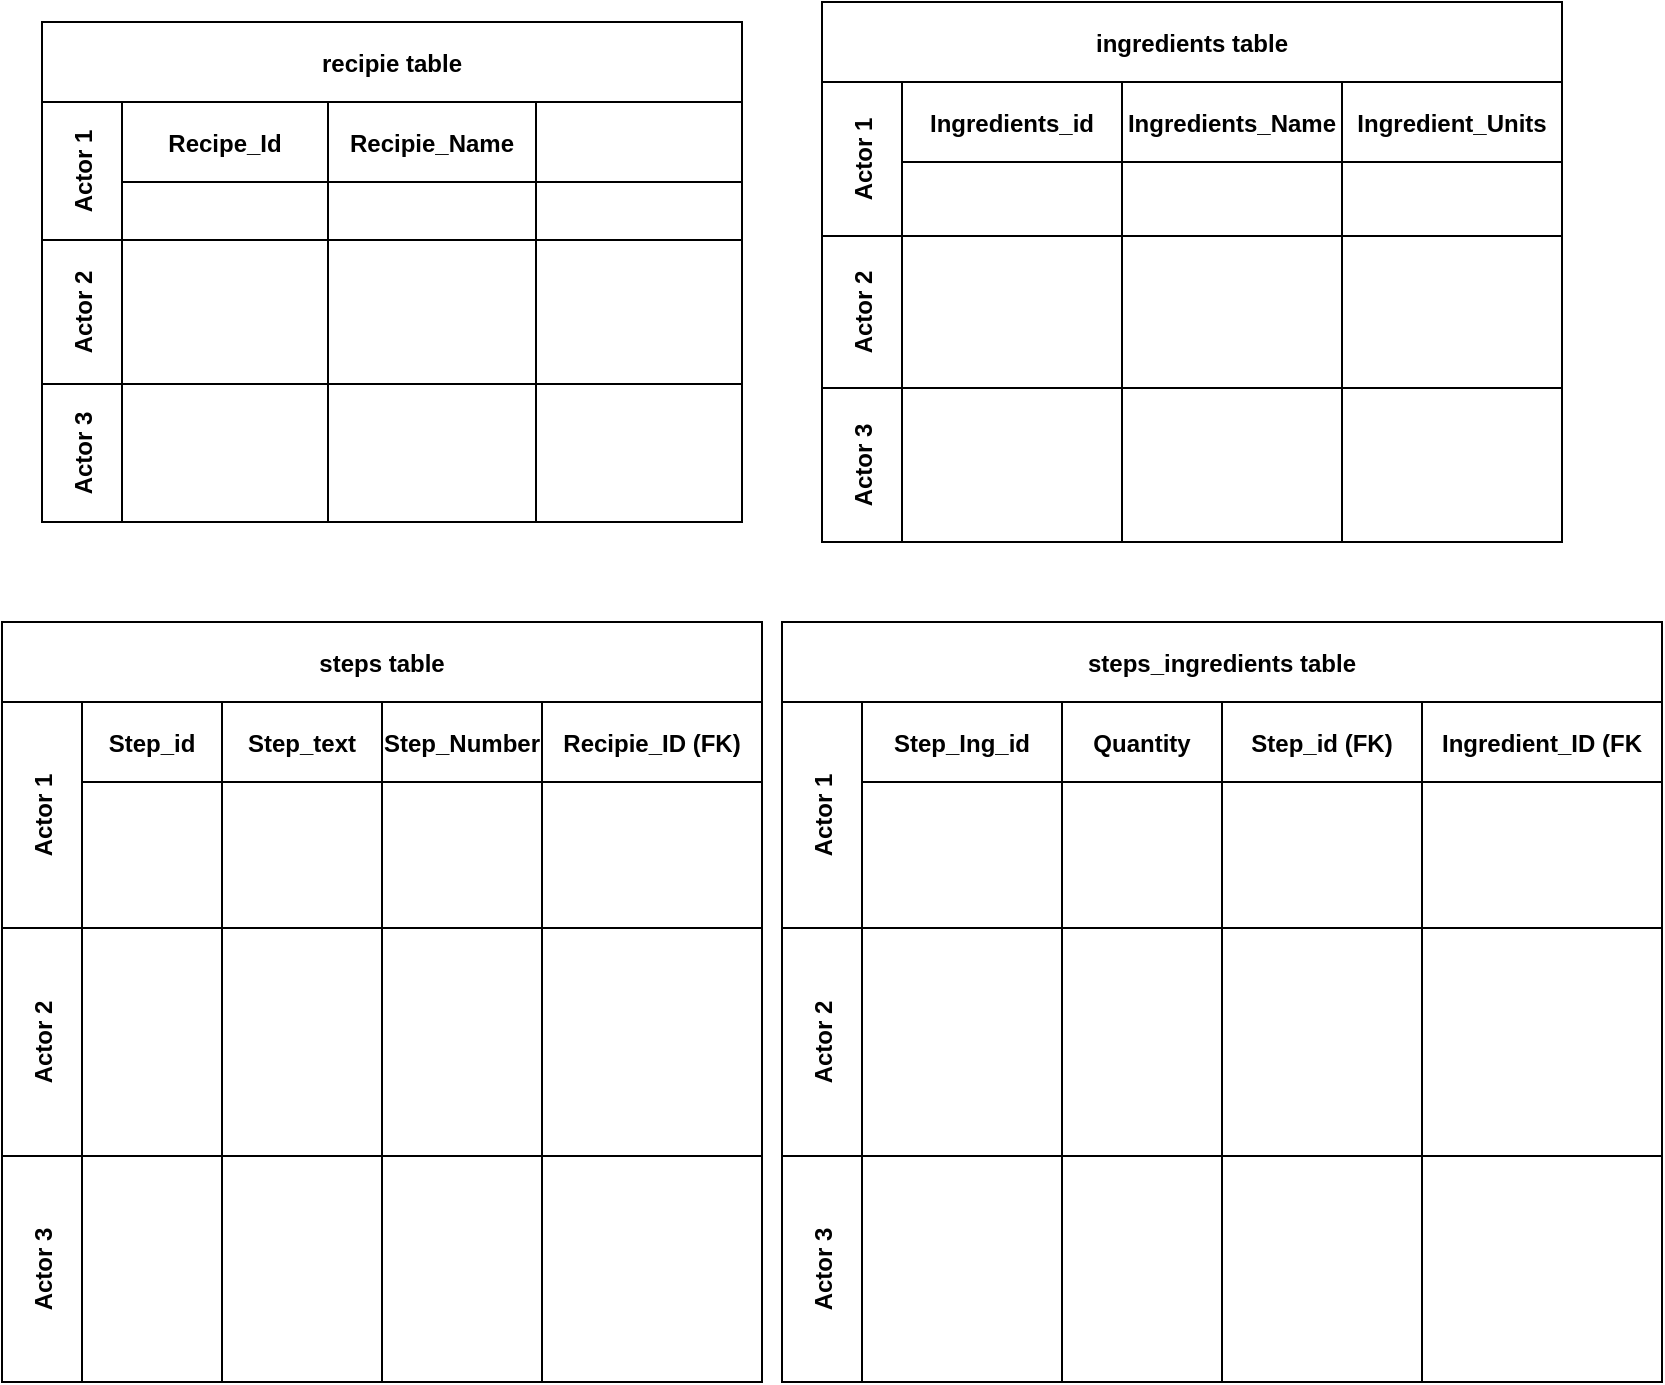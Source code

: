 <mxfile>
    <diagram id="RYwVOCHSDsJSRrlu3T-F" name="Page-1">
        <mxGraphModel dx="1298" dy="690" grid="1" gridSize="10" guides="1" tooltips="1" connect="1" arrows="1" fold="1" page="1" pageScale="1" pageWidth="850" pageHeight="1100" math="0" shadow="0">
            <root>
                <mxCell id="0"/>
                <mxCell id="1" parent="0"/>
                <mxCell id="15" value="ingredients table" style="shape=table;childLayout=tableLayout;rowLines=0;columnLines=0;startSize=40;collapsible=0;recursiveResize=0;expand=0;pointerEvents=0;fontStyle=1;align=center;" vertex="1" parent="1">
                    <mxGeometry x="420" y="10" width="370" height="270" as="geometry"/>
                </mxCell>
                <mxCell id="16" value="Actor 1" style="swimlane;horizontal=0;points=[[0,0.5],[1,0.5]];portConstraint=eastwest;startSize=40;collapsible=0;recursiveResize=0;expand=0;pointerEvents=0;fontStyle=1" vertex="1" parent="15">
                    <mxGeometry y="40" width="370" height="77" as="geometry"/>
                </mxCell>
                <mxCell id="17" value="Ingredients_id" style="swimlane;connectable=0;startSize=40;collapsible=0;recursiveResize=0;expand=0;pointerEvents=0;" vertex="1" parent="16">
                    <mxGeometry x="40" width="110" height="77" as="geometry"/>
                </mxCell>
                <mxCell id="18" value="Ingredients_Name" style="swimlane;connectable=0;startSize=40;collapsible=0;recursiveResize=0;expand=0;pointerEvents=0;" vertex="1" parent="16">
                    <mxGeometry x="150" width="110" height="77" as="geometry"/>
                </mxCell>
                <mxCell id="19" value="Ingredient_Units" style="swimlane;connectable=0;startSize=40;collapsible=0;recursiveResize=0;expand=0;pointerEvents=0;" vertex="1" parent="16">
                    <mxGeometry x="260" width="110" height="77" as="geometry"/>
                </mxCell>
                <mxCell id="20" value="Actor 2" style="swimlane;horizontal=0;points=[[0,0.5],[1,0.5]];portConstraint=eastwest;startSize=40;collapsible=0;recursiveResize=0;expand=0;pointerEvents=0;" vertex="1" parent="15">
                    <mxGeometry y="117" width="370" height="76" as="geometry"/>
                </mxCell>
                <mxCell id="21" value="" style="swimlane;connectable=0;startSize=0;collapsible=0;recursiveResize=0;expand=0;pointerEvents=0;" vertex="1" parent="20">
                    <mxGeometry x="40" width="110" height="76" as="geometry"/>
                </mxCell>
                <mxCell id="22" value="" style="swimlane;connectable=0;startSize=0;collapsible=0;recursiveResize=0;expand=0;pointerEvents=0;" vertex="1" parent="20">
                    <mxGeometry x="150" width="110" height="76" as="geometry"/>
                </mxCell>
                <mxCell id="23" value="" style="swimlane;connectable=0;startSize=0;collapsible=0;recursiveResize=0;expand=0;pointerEvents=0;" vertex="1" parent="20">
                    <mxGeometry x="260" width="110" height="76" as="geometry"/>
                </mxCell>
                <mxCell id="24" value="Actor 3" style="swimlane;horizontal=0;points=[[0,0.5],[1,0.5]];portConstraint=eastwest;startSize=40;collapsible=0;recursiveResize=0;expand=0;pointerEvents=0;" vertex="1" parent="15">
                    <mxGeometry y="193" width="370" height="77" as="geometry"/>
                </mxCell>
                <mxCell id="25" value="" style="swimlane;connectable=0;startSize=0;collapsible=0;recursiveResize=0;expand=0;pointerEvents=0;" vertex="1" parent="24">
                    <mxGeometry x="40" width="110" height="77" as="geometry"/>
                </mxCell>
                <mxCell id="26" value="" style="swimlane;connectable=0;startSize=0;collapsible=0;recursiveResize=0;expand=0;pointerEvents=0;" vertex="1" parent="24">
                    <mxGeometry x="150" width="110" height="77" as="geometry"/>
                </mxCell>
                <mxCell id="27" value="" style="swimlane;connectable=0;startSize=0;collapsible=0;recursiveResize=0;expand=0;pointerEvents=0;" vertex="1" parent="24">
                    <mxGeometry x="260" width="110" height="77" as="geometry"/>
                </mxCell>
                <mxCell id="28" value="recipie table" style="shape=table;childLayout=tableLayout;rowLines=0;columnLines=0;startSize=40;collapsible=0;recursiveResize=0;expand=0;pointerEvents=0;fontStyle=1;align=center;" vertex="1" parent="1">
                    <mxGeometry x="30" y="20" width="350" height="250" as="geometry"/>
                </mxCell>
                <mxCell id="29" value="Actor 1" style="swimlane;horizontal=0;points=[[0,0.5],[1,0.5]];portConstraint=eastwest;startSize=40;collapsible=0;recursiveResize=0;expand=0;pointerEvents=0;fontStyle=1" vertex="1" parent="28">
                    <mxGeometry y="40" width="350" height="69" as="geometry"/>
                </mxCell>
                <mxCell id="30" value="Recipe_Id" style="swimlane;connectable=0;startSize=40;collapsible=0;recursiveResize=0;expand=0;pointerEvents=0;" vertex="1" parent="29">
                    <mxGeometry x="40" width="103" height="69" as="geometry"/>
                </mxCell>
                <mxCell id="31" value="Recipie_Name" style="swimlane;connectable=0;startSize=40;collapsible=0;recursiveResize=0;expand=0;pointerEvents=0;" vertex="1" parent="29">
                    <mxGeometry x="143" width="104" height="69" as="geometry"/>
                </mxCell>
                <mxCell id="32" value="" style="swimlane;connectable=0;startSize=40;collapsible=0;recursiveResize=0;expand=0;pointerEvents=0;" vertex="1" parent="29">
                    <mxGeometry x="247" width="103" height="69" as="geometry"/>
                </mxCell>
                <mxCell id="33" value="Actor 2" style="swimlane;horizontal=0;points=[[0,0.5],[1,0.5]];portConstraint=eastwest;startSize=40;collapsible=0;recursiveResize=0;expand=0;pointerEvents=0;" vertex="1" parent="28">
                    <mxGeometry y="109" width="350" height="72" as="geometry"/>
                </mxCell>
                <mxCell id="34" value="" style="swimlane;connectable=0;startSize=0;collapsible=0;recursiveResize=0;expand=0;pointerEvents=0;" vertex="1" parent="33">
                    <mxGeometry x="40" width="103" height="72" as="geometry"/>
                </mxCell>
                <mxCell id="35" value="" style="swimlane;connectable=0;startSize=0;collapsible=0;recursiveResize=0;expand=0;pointerEvents=0;" vertex="1" parent="33">
                    <mxGeometry x="143" width="104" height="72" as="geometry"/>
                </mxCell>
                <mxCell id="36" value="" style="swimlane;connectable=0;startSize=0;collapsible=0;recursiveResize=0;expand=0;pointerEvents=0;" vertex="1" parent="33">
                    <mxGeometry x="247" width="103" height="72" as="geometry"/>
                </mxCell>
                <mxCell id="37" value="Actor 3" style="swimlane;horizontal=0;points=[[0,0.5],[1,0.5]];portConstraint=eastwest;startSize=40;collapsible=0;recursiveResize=0;expand=0;pointerEvents=0;" vertex="1" parent="28">
                    <mxGeometry y="181" width="350" height="69" as="geometry"/>
                </mxCell>
                <mxCell id="38" value="" style="swimlane;connectable=0;startSize=0;collapsible=0;recursiveResize=0;expand=0;pointerEvents=0;" vertex="1" parent="37">
                    <mxGeometry x="40" width="103" height="69" as="geometry"/>
                </mxCell>
                <mxCell id="39" value="" style="swimlane;connectable=0;startSize=0;collapsible=0;recursiveResize=0;expand=0;pointerEvents=0;" vertex="1" parent="37">
                    <mxGeometry x="143" width="104" height="69" as="geometry"/>
                </mxCell>
                <mxCell id="40" value="" style="swimlane;connectable=0;startSize=0;collapsible=0;recursiveResize=0;expand=0;pointerEvents=0;" vertex="1" parent="37">
                    <mxGeometry x="247" width="103" height="69" as="geometry"/>
                </mxCell>
                <mxCell id="41" value="steps table" style="shape=table;childLayout=tableLayout;rowLines=0;columnLines=0;startSize=40;collapsible=0;recursiveResize=0;expand=0;pointerEvents=0;fontStyle=1;align=center;" vertex="1" parent="1">
                    <mxGeometry x="10" y="320" width="380" height="380" as="geometry"/>
                </mxCell>
                <mxCell id="42" value="Actor 1" style="swimlane;horizontal=0;points=[[0,0.5],[1,0.5]];portConstraint=eastwest;startSize=40;collapsible=0;recursiveResize=0;expand=0;pointerEvents=0;fontStyle=1" vertex="1" parent="41">
                    <mxGeometry y="40" width="380" height="113" as="geometry"/>
                </mxCell>
                <mxCell id="43" value="Step_id" style="swimlane;connectable=0;startSize=40;collapsible=0;recursiveResize=0;expand=0;pointerEvents=0;" vertex="1" parent="42">
                    <mxGeometry x="40" width="70" height="113" as="geometry"/>
                </mxCell>
                <mxCell id="44" value="Step_text" style="swimlane;connectable=0;startSize=40;collapsible=0;recursiveResize=0;expand=0;pointerEvents=0;" vertex="1" parent="42">
                    <mxGeometry x="110" width="80" height="113" as="geometry"/>
                </mxCell>
                <mxCell id="45" value="Step_Number" style="swimlane;connectable=0;startSize=40;collapsible=0;recursiveResize=0;expand=0;pointerEvents=0;" vertex="1" parent="42">
                    <mxGeometry x="190" width="80" height="113" as="geometry"/>
                </mxCell>
                <mxCell id="54" value="Recipie_ID (FK)" style="swimlane;connectable=0;startSize=40;collapsible=0;recursiveResize=0;expand=0;pointerEvents=0;" vertex="1" parent="42">
                    <mxGeometry x="270" width="110" height="113" as="geometry"/>
                </mxCell>
                <mxCell id="46" value="Actor 2" style="swimlane;horizontal=0;points=[[0,0.5],[1,0.5]];portConstraint=eastwest;startSize=40;collapsible=0;recursiveResize=0;expand=0;pointerEvents=0;" vertex="1" parent="41">
                    <mxGeometry y="153" width="380" height="114" as="geometry"/>
                </mxCell>
                <mxCell id="47" value="" style="swimlane;connectable=0;startSize=0;collapsible=0;recursiveResize=0;expand=0;pointerEvents=0;" vertex="1" parent="46">
                    <mxGeometry x="40" width="70" height="114" as="geometry"/>
                </mxCell>
                <mxCell id="48" value="" style="swimlane;connectable=0;startSize=0;collapsible=0;recursiveResize=0;expand=0;pointerEvents=0;" vertex="1" parent="46">
                    <mxGeometry x="110" width="80" height="114" as="geometry"/>
                </mxCell>
                <mxCell id="49" value="" style="swimlane;connectable=0;startSize=0;collapsible=0;recursiveResize=0;expand=0;pointerEvents=0;" vertex="1" parent="46">
                    <mxGeometry x="190" width="80" height="114" as="geometry"/>
                </mxCell>
                <mxCell id="55" style="swimlane;connectable=0;startSize=0;collapsible=0;recursiveResize=0;expand=0;pointerEvents=0;" vertex="1" parent="46">
                    <mxGeometry x="270" width="110" height="114" as="geometry"/>
                </mxCell>
                <mxCell id="50" value="Actor 3" style="swimlane;horizontal=0;points=[[0,0.5],[1,0.5]];portConstraint=eastwest;startSize=40;collapsible=0;recursiveResize=0;expand=0;pointerEvents=0;" vertex="1" parent="41">
                    <mxGeometry y="267" width="380" height="113" as="geometry"/>
                </mxCell>
                <mxCell id="51" value="" style="swimlane;connectable=0;startSize=0;collapsible=0;recursiveResize=0;expand=0;pointerEvents=0;" vertex="1" parent="50">
                    <mxGeometry x="40" width="70" height="113" as="geometry"/>
                </mxCell>
                <mxCell id="52" value="" style="swimlane;connectable=0;startSize=0;collapsible=0;recursiveResize=0;expand=0;pointerEvents=0;" vertex="1" parent="50">
                    <mxGeometry x="110" width="80" height="113" as="geometry"/>
                </mxCell>
                <mxCell id="53" value="" style="swimlane;connectable=0;startSize=0;collapsible=0;recursiveResize=0;expand=0;pointerEvents=0;" vertex="1" parent="50">
                    <mxGeometry x="190" width="80" height="113" as="geometry"/>
                </mxCell>
                <mxCell id="56" style="swimlane;connectable=0;startSize=0;collapsible=0;recursiveResize=0;expand=0;pointerEvents=0;" vertex="1" parent="50">
                    <mxGeometry x="270" width="110" height="113" as="geometry"/>
                </mxCell>
                <mxCell id="58" value="steps_ingredients table" style="shape=table;childLayout=tableLayout;rowLines=0;columnLines=0;startSize=40;collapsible=0;recursiveResize=0;expand=0;pointerEvents=0;fontStyle=1;align=center;" vertex="1" parent="1">
                    <mxGeometry x="400" y="320" width="440" height="380" as="geometry"/>
                </mxCell>
                <mxCell id="59" value="Actor 1" style="swimlane;horizontal=0;points=[[0,0.5],[1,0.5]];portConstraint=eastwest;startSize=40;collapsible=0;recursiveResize=0;expand=0;pointerEvents=0;fontStyle=1" vertex="1" parent="58">
                    <mxGeometry y="40" width="440" height="113" as="geometry"/>
                </mxCell>
                <mxCell id="60" value="Step_Ing_id" style="swimlane;connectable=0;startSize=40;collapsible=0;recursiveResize=0;expand=0;pointerEvents=0;" vertex="1" parent="59">
                    <mxGeometry x="40" width="100" height="113" as="geometry"/>
                </mxCell>
                <mxCell id="61" value="Quantity" style="swimlane;connectable=0;startSize=40;collapsible=0;recursiveResize=0;expand=0;pointerEvents=0;" vertex="1" parent="59">
                    <mxGeometry x="140" width="80" height="113" as="geometry"/>
                </mxCell>
                <mxCell id="62" value="Step_id (FK)" style="swimlane;connectable=0;startSize=40;collapsible=0;recursiveResize=0;expand=0;pointerEvents=0;" vertex="1" parent="59">
                    <mxGeometry x="220" width="100" height="113" as="geometry"/>
                </mxCell>
                <mxCell id="63" value="Ingredient_ID (FK" style="swimlane;connectable=0;startSize=40;collapsible=0;recursiveResize=0;expand=0;pointerEvents=0;" vertex="1" parent="59">
                    <mxGeometry x="320" width="120" height="113" as="geometry"/>
                </mxCell>
                <mxCell id="64" value="Actor 2" style="swimlane;horizontal=0;points=[[0,0.5],[1,0.5]];portConstraint=eastwest;startSize=40;collapsible=0;recursiveResize=0;expand=0;pointerEvents=0;" vertex="1" parent="58">
                    <mxGeometry y="153" width="440" height="114" as="geometry"/>
                </mxCell>
                <mxCell id="65" value="" style="swimlane;connectable=0;startSize=0;collapsible=0;recursiveResize=0;expand=0;pointerEvents=0;" vertex="1" parent="64">
                    <mxGeometry x="40" width="100" height="114" as="geometry"/>
                </mxCell>
                <mxCell id="66" value="" style="swimlane;connectable=0;startSize=0;collapsible=0;recursiveResize=0;expand=0;pointerEvents=0;" vertex="1" parent="64">
                    <mxGeometry x="140" width="80" height="114" as="geometry"/>
                </mxCell>
                <mxCell id="67" value="" style="swimlane;connectable=0;startSize=0;collapsible=0;recursiveResize=0;expand=0;pointerEvents=0;" vertex="1" parent="64">
                    <mxGeometry x="220" width="100" height="114" as="geometry"/>
                </mxCell>
                <mxCell id="68" style="swimlane;connectable=0;startSize=0;collapsible=0;recursiveResize=0;expand=0;pointerEvents=0;" vertex="1" parent="64">
                    <mxGeometry x="320" width="120" height="114" as="geometry"/>
                </mxCell>
                <mxCell id="69" value="Actor 3" style="swimlane;horizontal=0;points=[[0,0.5],[1,0.5]];portConstraint=eastwest;startSize=40;collapsible=0;recursiveResize=0;expand=0;pointerEvents=0;" vertex="1" parent="58">
                    <mxGeometry y="267" width="440" height="113" as="geometry"/>
                </mxCell>
                <mxCell id="70" value="" style="swimlane;connectable=0;startSize=0;collapsible=0;recursiveResize=0;expand=0;pointerEvents=0;" vertex="1" parent="69">
                    <mxGeometry x="40" width="100" height="113" as="geometry"/>
                </mxCell>
                <mxCell id="71" value="" style="swimlane;connectable=0;startSize=0;collapsible=0;recursiveResize=0;expand=0;pointerEvents=0;" vertex="1" parent="69">
                    <mxGeometry x="140" width="80" height="113" as="geometry"/>
                </mxCell>
                <mxCell id="72" value="" style="swimlane;connectable=0;startSize=0;collapsible=0;recursiveResize=0;expand=0;pointerEvents=0;" vertex="1" parent="69">
                    <mxGeometry x="220" width="100" height="113" as="geometry"/>
                </mxCell>
                <mxCell id="73" style="swimlane;connectable=0;startSize=0;collapsible=0;recursiveResize=0;expand=0;pointerEvents=0;" vertex="1" parent="69">
                    <mxGeometry x="320" width="120" height="113" as="geometry"/>
                </mxCell>
            </root>
        </mxGraphModel>
    </diagram>
</mxfile>